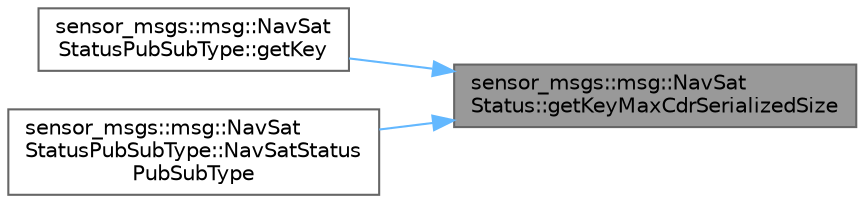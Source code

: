digraph "sensor_msgs::msg::NavSatStatus::getKeyMaxCdrSerializedSize"
{
 // INTERACTIVE_SVG=YES
 // LATEX_PDF_SIZE
  bgcolor="transparent";
  edge [fontname=Helvetica,fontsize=10,labelfontname=Helvetica,labelfontsize=10];
  node [fontname=Helvetica,fontsize=10,shape=box,height=0.2,width=0.4];
  rankdir="RL";
  Node1 [id="Node000001",label="sensor_msgs::msg::NavSat\lStatus::getKeyMaxCdrSerializedSize",height=0.2,width=0.4,color="gray40", fillcolor="grey60", style="filled", fontcolor="black",tooltip="This function returns the maximum serialized size of the Key of an object depending on the buffer ali..."];
  Node1 -> Node2 [id="edge1_Node000001_Node000002",dir="back",color="steelblue1",style="solid",tooltip=" "];
  Node2 [id="Node000002",label="sensor_msgs::msg::NavSat\lStatusPubSubType::getKey",height=0.2,width=0.4,color="grey40", fillcolor="white", style="filled",URL="$d5/db1/classsensor__msgs_1_1msg_1_1NavSatStatusPubSubType.html#a90a968266d108c075d8896accabb7313",tooltip=" "];
  Node1 -> Node3 [id="edge2_Node000001_Node000003",dir="back",color="steelblue1",style="solid",tooltip=" "];
  Node3 [id="Node000003",label="sensor_msgs::msg::NavSat\lStatusPubSubType::NavSatStatus\lPubSubType",height=0.2,width=0.4,color="grey40", fillcolor="white", style="filled",URL="$d5/db1/classsensor__msgs_1_1msg_1_1NavSatStatusPubSubType.html#ae7fc9f422fc241636691fde0306cf089",tooltip=" "];
}
